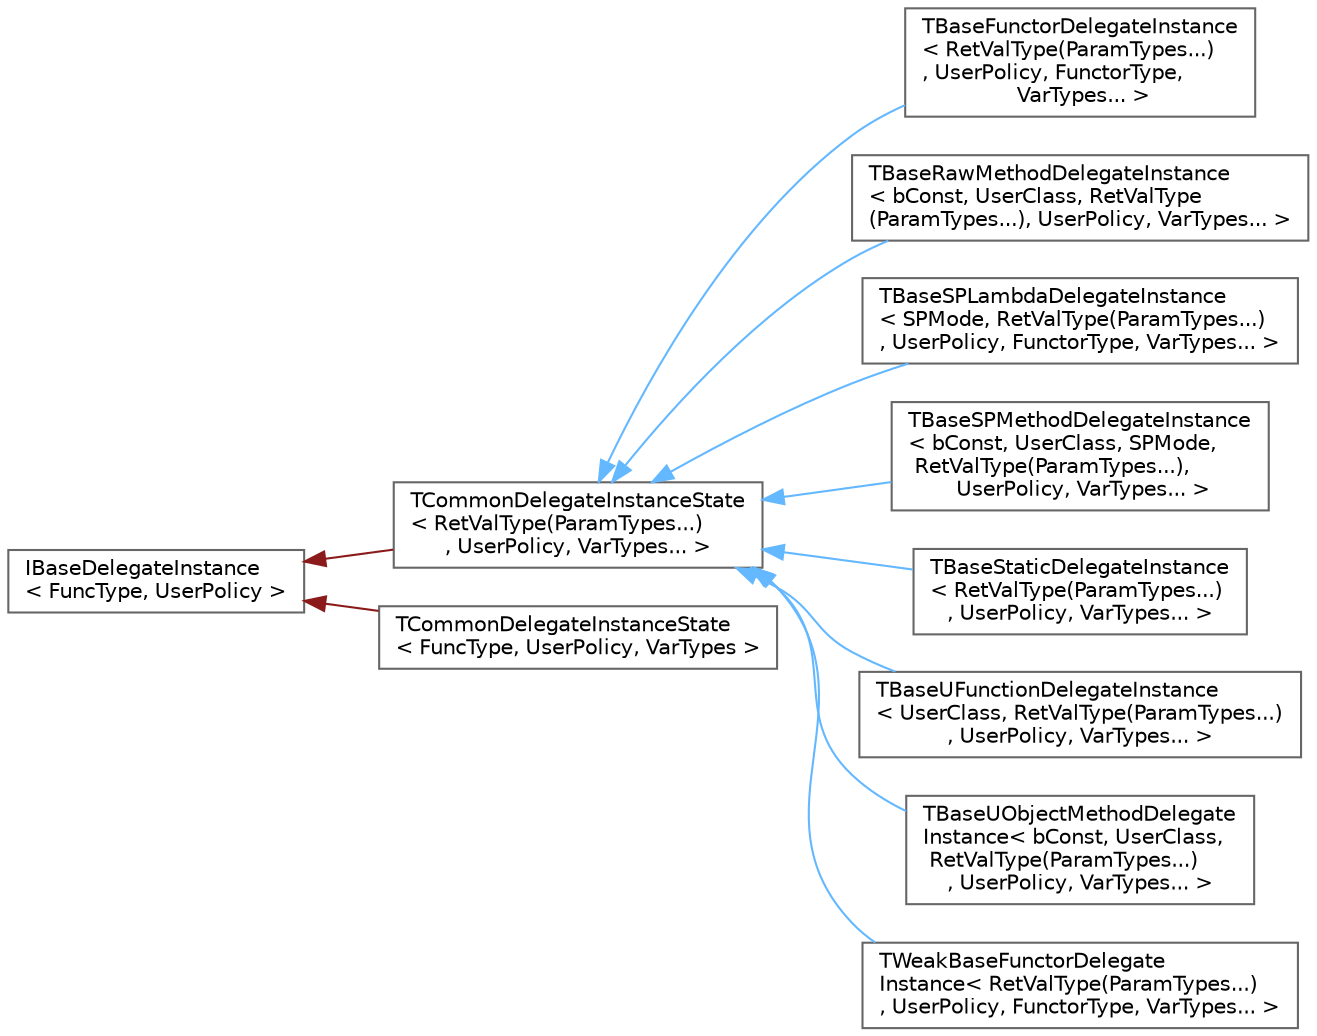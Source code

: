 digraph "Graphical Class Hierarchy"
{
 // INTERACTIVE_SVG=YES
 // LATEX_PDF_SIZE
  bgcolor="transparent";
  edge [fontname=Helvetica,fontsize=10,labelfontname=Helvetica,labelfontsize=10];
  node [fontname=Helvetica,fontsize=10,shape=box,height=0.2,width=0.4];
  rankdir="LR";
  Node0 [id="Node000000",label="IBaseDelegateInstance\l\< FuncType, UserPolicy \>",height=0.2,width=0.4,color="grey40", fillcolor="white", style="filled",URL="$d2/dbb/structIBaseDelegateInstance.html",tooltip=" "];
  Node0 -> Node1 [id="edge5332_Node000000_Node000001",dir="back",color="firebrick4",style="solid",tooltip=" "];
  Node1 [id="Node000001",label="TCommonDelegateInstanceState\l\< RetValType(ParamTypes...)\l, UserPolicy, VarTypes... \>",height=0.2,width=0.4,color="grey40", fillcolor="white", style="filled",URL="$d9/d4a/classTCommonDelegateInstanceState.html",tooltip=" "];
  Node1 -> Node2 [id="edge5333_Node000001_Node000002",dir="back",color="steelblue1",style="solid",tooltip=" "];
  Node2 [id="Node000002",label="TBaseFunctorDelegateInstance\l\< RetValType(ParamTypes...)\l, UserPolicy, FunctorType,\l VarTypes... \>",height=0.2,width=0.4,color="grey40", fillcolor="white", style="filled",URL="$dc/dbb/classTBaseFunctorDelegateInstance_3_01RetValType_07ParamTypes_8_8_8_08_00_01UserPolicy_00_01Func76bd4769ea04e64e3ededa9aecc98348.html",tooltip=" "];
  Node1 -> Node3 [id="edge5334_Node000001_Node000003",dir="back",color="steelblue1",style="solid",tooltip=" "];
  Node3 [id="Node000003",label="TBaseRawMethodDelegateInstance\l\< bConst, UserClass, RetValType\l(ParamTypes...), UserPolicy, VarTypes... \>",height=0.2,width=0.4,color="grey40", fillcolor="white", style="filled",URL="$d5/d1a/classTBaseRawMethodDelegateInstance_3_01bConst_00_01UserClass_00_01RetValType_07ParamTypes_8_8_83171627826cb3ac96a95ff5f1c705916.html",tooltip=" "];
  Node1 -> Node4 [id="edge5335_Node000001_Node000004",dir="back",color="steelblue1",style="solid",tooltip=" "];
  Node4 [id="Node000004",label="TBaseSPLambdaDelegateInstance\l\< SPMode, RetValType(ParamTypes...)\l, UserPolicy, FunctorType, VarTypes... \>",height=0.2,width=0.4,color="grey40", fillcolor="white", style="filled",URL="$d7/d4b/classTBaseSPLambdaDelegateInstance_3_01SPMode_00_01RetValType_07ParamTypes_8_8_8_08_00_01UserPol5f9178e0d76e054a5bf30a825cd3a8a9.html",tooltip=" "];
  Node1 -> Node5 [id="edge5336_Node000001_Node000005",dir="back",color="steelblue1",style="solid",tooltip=" "];
  Node5 [id="Node000005",label="TBaseSPMethodDelegateInstance\l\< bConst, UserClass, SPMode,\l RetValType(ParamTypes...),\l UserPolicy, VarTypes... \>",height=0.2,width=0.4,color="grey40", fillcolor="white", style="filled",URL="$d5/dbc/classTBaseSPMethodDelegateInstance_3_01bConst_00_01UserClass_00_01SPMode_00_01RetValType_07Param541c407167340c9ed24ff859325d4b84.html",tooltip=" "];
  Node1 -> Node6 [id="edge5337_Node000001_Node000006",dir="back",color="steelblue1",style="solid",tooltip=" "];
  Node6 [id="Node000006",label="TBaseStaticDelegateInstance\l\< RetValType(ParamTypes...)\l, UserPolicy, VarTypes... \>",height=0.2,width=0.4,color="grey40", fillcolor="white", style="filled",URL="$dd/d8b/classTBaseStaticDelegateInstance_3_01RetValType_07ParamTypes_8_8_8_08_00_01UserPolicy_00_01VarTypes_8_8_8_01_4.html",tooltip=" "];
  Node1 -> Node7 [id="edge5338_Node000001_Node000007",dir="back",color="steelblue1",style="solid",tooltip=" "];
  Node7 [id="Node000007",label="TBaseUFunctionDelegateInstance\l\< UserClass, RetValType(ParamTypes...)\l, UserPolicy, VarTypes... \>",height=0.2,width=0.4,color="grey40", fillcolor="white", style="filled",URL="$de/d30/classTBaseUFunctionDelegateInstance_3_01UserClass_00_01RetValType_07ParamTypes_8_8_8_08_00_01Use9e770b777df9a3f209f53744b9b92296.html",tooltip=" "];
  Node1 -> Node8 [id="edge5339_Node000001_Node000008",dir="back",color="steelblue1",style="solid",tooltip=" "];
  Node8 [id="Node000008",label="TBaseUObjectMethodDelegate\lInstance\< bConst, UserClass,\l RetValType(ParamTypes...)\l, UserPolicy, VarTypes... \>",height=0.2,width=0.4,color="grey40", fillcolor="white", style="filled",URL="$d3/da7/classTBaseUObjectMethodDelegateInstance_3_01bConst_00_01UserClass_00_01RetValType_07ParamTypes_81d7245a09930eb1866358eee60059478.html",tooltip=" "];
  Node1 -> Node9 [id="edge5340_Node000001_Node000009",dir="back",color="steelblue1",style="solid",tooltip=" "];
  Node9 [id="Node000009",label="TWeakBaseFunctorDelegate\lInstance\< RetValType(ParamTypes...)\l, UserPolicy, FunctorType, VarTypes... \>",height=0.2,width=0.4,color="grey40", fillcolor="white", style="filled",URL="$d3/db6/classTWeakBaseFunctorDelegateInstance_3_01RetValType_07ParamTypes_8_8_8_08_00_01UserPolicy_00_01b8ea50c7d45a9a51ea2b194e8ef2a5fd.html",tooltip=" "];
  Node0 -> Node10 [id="edge5341_Node000000_Node000010",dir="back",color="firebrick4",style="solid",tooltip=" "];
  Node10 [id="Node000010",label="TCommonDelegateInstanceState\l\< FuncType, UserPolicy, VarTypes \>",height=0.2,width=0.4,color="grey40", fillcolor="white", style="filled",URL="$d9/d4a/classTCommonDelegateInstanceState.html",tooltip=" "];
}
